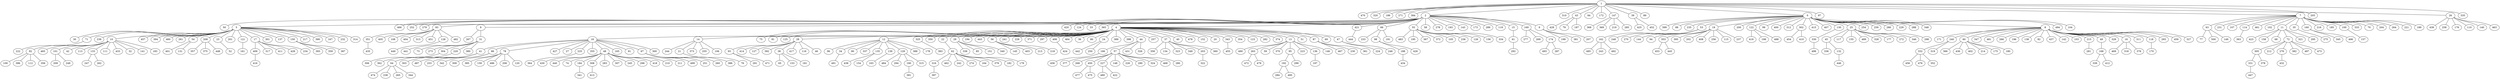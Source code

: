 strict graph G {
1;
470;
320;
186;
271;
384;
2;
310;
43;
84;
172;
147;
39;
89;
0;
97;
7;
205;
26;
335;
50;
5;
466;
252;
279;
83;
9;
420;
124;
33;
365;
4;
421;
66;
55;
58;
278;
193;
143;
173;
289;
119;
15;
169;
6;
429;
79;
187;
368;
369;
219;
285;
425;
452;
399;
88;
235;
53;
19;
200;
122;
99;
400;
312;
302;
415;
407;
130;
25;
254;
259;
286;
229;
288;
348;
8;
494;
104;
63;
231;
107;
114;
461;
102;
11;
35;
160;
216;
185;
100;
333;
70;
204;
264;
221;
189;
439;
258;
176;
110;
140;
463;
30;
71;
239;
10;
457;
394;
460;
261;
54;
208;
23;
201;
121;
17;
301;
137;
150;
217;
390;
167;
232;
314;
351;
405;
108;
404;
313;
451;
128;
482;
267;
31;
18;
14;
75;
81;
125;
28;
12;
325;
350;
22;
29;
194;
443;
56;
241;
228;
371;
297;
406;
464;
36;
80;
24;
389;
398;
44;
257;
37;
40;
478;
152;
20;
343;
354;
123;
282;
374;
13;
51;
87;
69;
47;
444;
233;
98;
191;
483;
195;
367;
372;
105;
236;
126;
156;
334;
61;
277;
269;
174;
199;
381;
207;
162;
248;
270;
144;
94;
353;
395;
202;
408;
256;
115;
237;
419;
198;
488;
454;
410;
330;
45;
117;
155;
489;
328;
177;
272;
346;
298;
171;
240;
60;
347;
481;
266;
196;
138;
82;
437;
142;
103;
215;
49;
329;
16;
311;
118;
293;
459;
327;
77;
500;
149;
363;
423;
158;
68;
72;
321;
295;
275;
345;
496;
157;
222;
92;
465;
101;
42;
113;
133;
111;
433;
32;
141;
183;
401;
131;
357;
375;
448;
52;
161;
409;
317;
411;
428;
234;
393;
359;
387;
435;
449;
441;
73;
273;
304;
220;
380;
41;
86;
78;
427;
27;
225;
355;
48;
165;
91;
67;
300;
244;
21;
373;
255;
106;
93;
414;
127;
392;
38;
417;
116;
46;
96;
34;
90;
337;
135;
139;
129;
388;
178;
383;
62;
338;
85;
151;
340;
145;
403;
213;
218;
424;
442;
250;
166;
57;
431;
326;
358;
134;
323;
349;
203;
360;
455;
490;
263;
59;
370;
95;
223;
136;
146;
467;
230;
361;
224;
246;
188;
426;
292;
493;
287;
485;
243;
492;
453;
445;
498;
336;
132;
332;
319;
366;
436;
402;
214;
175;
180;
281;
168;
469;
318;
376;
170;
305;
212;
276;
382;
497;
473;
109;
396;
112;
356;
209;
249;
247;
262;
416;
306;
362;
64;
303;
487;
253;
342;
309;
385;
159;
486;
206;
120;
364;
430;
440;
74;
184;
308;
283;
307;
245;
296;
418;
210;
211;
499;
251;
260;
386;
76;
291;
471;
65;
153;
181;
491;
438;
154;
163;
484;
294;
190;
315;
316;
462;
242;
274;
164;
379;
182;
179;
458;
377;
268;
450;
227;
148;
226;
290;
324;
468;
280;
322;
472;
479;
192;
299;
197;
434;
446;
456;
476;
352;
339;
412;
331;
378;
432;
474;
238;
265;
344;
341;
413;
391;
397;
477;
475;
480;
422;
284;
495;
447;
18 -- 86;
18 -- 165;
136 -- 197;
4 -- 406;
18 -- 27;
72 -- 382;
2 -- 143;
47 -- 246;
62 -- 274;
44 -- 166;
168 -- 339;
147 -- 369;
93 -- 291;
7 -- 100;
18 -- 78;
2 -- 365;
8 -- 142;
0 -- 122;
37 -- 358;
2 -- 58;
28 -- 417;
19 -- 237;
8 -- 266;
13 -- 490;
12 -- 34;
87 -- 230;
8 -- 437;
2 -- 15;
26 -- 258;
276 -- 432;
4 -- 325;
4 -- 75;
0 -- 99;
13 -- 223;
1 -- 84;
4 -- 24;
1 -- 172;
11 -- 72;
95 -- 299;
0 -- 235;
0 -- 25;
66 -- 98;
57 -- 324;
0 -- 400;
19 -- 395;
11 -- 295;
60 -- 180;
129 -- 294;
18 -- 355;
60 -- 366;
332 -- 476;
28 -- 116;
83 -- 482;
7 -- 333;
4 -- 350;
0 -- 19;
10 -- 183;
10 -- 111;
2 -- 193;
55 -- 367;
48 -- 430;
7 -- 35;
39 -- 452;
48 -- 74;
1 -- 147;
14 -- 255;
7 -- 221;
308 -- 413;
12 -- 139;
67 -- 386;
208 -- 375;
62 -- 316;
162 -- 492;
25 -- 177;
48 -- 296;
57 -- 226;
4 -- 37;
95 -- 192;
4 -- 28;
54 -- 401;
5 -- 217;
31 -- 304;
5 -- 390;
18 -- 41;
4 -- 18;
64 -- 344;
44 -- 431;
343 -- 455;
11 -- 158;
12 -- 96;
0 -- 407;
7 -- 160;
8 -- 118;
8 -- 240;
17 -- 317;
2 -- 124;
31 -- 380;
31 -- 441;
37 -- 349;
2 -- 169;
0 -- 348;
48 -- 307;
4 -- 22;
150 -- 359;
37 -- 134;
135 -- 154;
64 -- 238;
5 -- 17;
121 -- 161;
4 -- 194;
5 -- 394;
150 -- 393;
5 -- 301;
2 -- 83;
240 -- 332;
263 -- 472;
2 -- 9;
174 -- 287;
133 -- 247;
57 -- 468;
14 -- 244;
225 -- 364;
190 -- 391;
122 -- 488;
6 -- 381;
129 -- 190;
5 -- 121;
38 -- 153;
11 -- 321;
31 -- 273;
150 -- 387;
48 -- 211;
45 -- 336;
62 -- 242;
227 -- 422;
37 -- 360;
2 -- 4;
0 -- 8;
72 -- 212;
8 -- 459;
406 -- 424;
38 -- 65;
25 -- 489;
6 -- 199;
92 -- 112;
25 -- 117;
56 -- 218;
48 -- 308;
53 -- 144;
72 -- 497;
184 -- 341;
12 -- 337;
7 -- 114;
18 -- 48;
31 -- 73;
12 -- 388;
37 -- 323;
48 -- 283;
47 -- 224;
67 -- 251;
86 -- 253;
60 -- 175;
67 -- 260;
0 -- 494;
78 -- 309;
13 -- 59;
43 -- 79;
83 -- 108;
1 -- 26;
169 -- 277;
78 -- 486;
4 -- 282;
57 -- 450;
4 -- 36;
24 -- 442;
302 -- 410;
83 -- 128;
55 -- 334;
86 -- 342;
29 -- 151;
26 -- 110;
48 -- 440;
44 -- 326;
53 -- 162;
26 -- 176;
450 -- 477;
4 -- 152;
5 -- 10;
2 -- 173;
13 -- 370;
56 -- 403;
409 -- 416;
0 -- 415;
4 -- 125;
2 -- 278;
41 -- 64;
9 -- 267;
8 -- 329;
92 -- 356;
133 -- 262;
67 -- 499;
10 -- 433;
0 -- 399;
9 -- 31;
4 -- 87;
19 -- 94;
128 -- 449;
12 -- 135;
25 -- 328;
122 -- 198;
13 -- 136;
10 -- 42;
147 -- 219;
54 -- 131;
351 -- 435;
8 -- 103;
18 -- 427;
29 -- 338;
57 -- 280;
41 -- 487;
132 -- 446;
29 -- 340;
78 -- 385;
2 -- 50;
87 -- 361;
122 -- 419;
331 -- 447;
1 -- 39;
1 -- 7;
78 -- 120;
17 -- 234;
98 -- 188;
26 -- 140;
63 -- 149;
5 -- 54;
135 -- 438;
215 -- 281;
8 -- 481;
60 -- 402;
0 -- 288;
4 -- 297;
10 -- 32;
4 -- 374;
147 -- 368;
7 -- 204;
55 -- 156;
1 -- 205;
4 -- 80;
0 -- 229;
4 -- 56;
4 -- 343;
19 -- 115;
28 -- 414;
1 -- 310;
22 -- 62;
28 -- 46;
8 -- 327;
4 -- 464;
21 -- 76;
353 -- 445;
2 -- 421;
0 -- 104;
4 -- 69;
66 -- 233;
1 -- 89;
1 -- 186;
0 -- 286;
55 -- 195;
114 -- 363;
10 -- 465;
26 -- 439;
174 -- 493;
8 -- 171;
23 -- 52;
19 -- 353;
56 -- 145;
1 -- 43;
192 -- 495;
0 -- 130;
2 -- 420;
63 -- 500;
37 -- 203;
92 -- 109;
0 -- 200;
11 -- 423;
44 -- 57;
5 -- 261;
57 -- 148;
72 -- 276;
7 -- 461;
43 -- 429;
1 -- 2;
55 -- 126;
8 -- 293;
19 -- 256;
17 -- 409;
5 -- 314;
16 -- 318;
2 -- 119;
8 -- 215;
6 -- 207;
4 -- 81;
17 -- 428;
31 -- 220;
17 -- 411;
4 -- 354;
8 -- 60;
19 -- 408;
14 -- 106;
169 -- 174;
0 -- 254;
8 -- 311;
5 -- 201;
2 -- 33;
7 -- 231;
48 -- 245;
55 -- 483;
188 -- 434;
24 -- 250;
4 -- 29;
83 -- 351;
4 -- 123;
305 -- 378;
14 -- 21;
2 -- 66;
263 -- 479;
18 -- 300;
2 -- 279;
162 -- 485;
87 -- 467;
78 -- 159;
208 -- 448;
5 -- 30;
29 -- 85;
8 -- 82;
48 -- 210;
203 -- 322;
7 -- 216;
14 -- 373;
332 -- 352;
4 -- 398;
35 -- 275;
4 -- 47;
1 -- 384;
0 -- 53;
13 -- 263;
72 -- 305;
93 -- 471;
4 -- 14;
45 -- 132;
5 -- 460;
147 -- 285;
28 -- 392;
2 -- 55;
5 -- 167;
64 -- 474;
4 -- 389;
1 -- 97;
7 -- 63;
53 -- 248;
55 -- 236;
8 -- 196;
63 -- 77;
57 -- 290;
4 -- 228;
0 -- 259;
8 -- 138;
168 -- 412;
64 -- 265;
129 -- 484;
71 -- 222;
28 -- 93;
78 -- 206;
316 -- 397;
100 -- 157;
72 -- 473;
4 -- 20;
43 -- 187;
25 -- 346;
0 -- 88;
160 -- 496;
4 -- 51;
332 -- 456;
18 -- 67;
83 -- 451;
12 -- 178;
304 -- 306;
28 -- 38;
4 -- 371;
13 -- 95;
62 -- 182;
130 -- 330;
57 -- 268;
57 -- 227;
7 -- 185;
4 -- 443;
0 -- 302;
57 -- 377;
7 -- 189;
220 -- 362;
25 -- 155;
25 -- 298;
25 -- 45;
66 -- 191;
18 -- 225;
192 -- 284;
1 -- 470;
83 -- 313;
48 -- 184;
240 -- 319;
61 -- 292;
25 -- 272;
4 -- 44;
5 -- 208;
139 -- 163;
60 -- 214;
10 -- 141;
5 -- 150;
11 -- 68;
62 -- 179;
16 -- 376;
8 -- 16;
4 -- 13;
5 -- 232;
7 -- 102;
302 -- 454;
8 -- 49;
5 -- 137;
56 -- 213;
5 -- 71;
34 -- 491;
83 -- 404;
2 -- 289;
1 -- 335;
5 -- 239;
2 -- 252;
62 -- 379;
305 -- 331;
101 -- 209;
4 -- 478;
10 -- 113;
1 -- 0;
2 -- 466;
10 -- 92;
10 -- 133;
118 -- 170;
450 -- 475;
7 -- 11;
421 -- 444;
5 -- 457;
53 -- 270;
1 -- 320;
227 -- 480;
19 -- 202;
28 -- 127;
48 -- 418;
2 -- 6;
4 -- 12;
18 -- 91;
12 -- 90;
92 -- 396;
4 -- 241;
13 -- 146;
7 -- 107;
62 -- 462;
38 -- 181;
1 -- 271;
55 -- 105;
10 -- 101;
41 -- 303;
4 -- 257;
16 -- 469;
162 -- 243;
129 -- 315;
83 -- 405;
325 -- 383;
169 -- 269;
353 -- 453;
101 -- 249;
60 -- 436;
7 -- 70;
55 -- 372;
8 -- 347;
98 -- 426;
39 -- 425;
208 -- 357;
160 -- 345;
62 -- 164;
166 -- 458;
49 -- 168;
0 -- 312;
26 -- 463;
330 -- 498;
5 -- 23;
4 -- 40;
12 -- 129;
7 -- 264;
15 -- 61;
2 -- 5;
}

